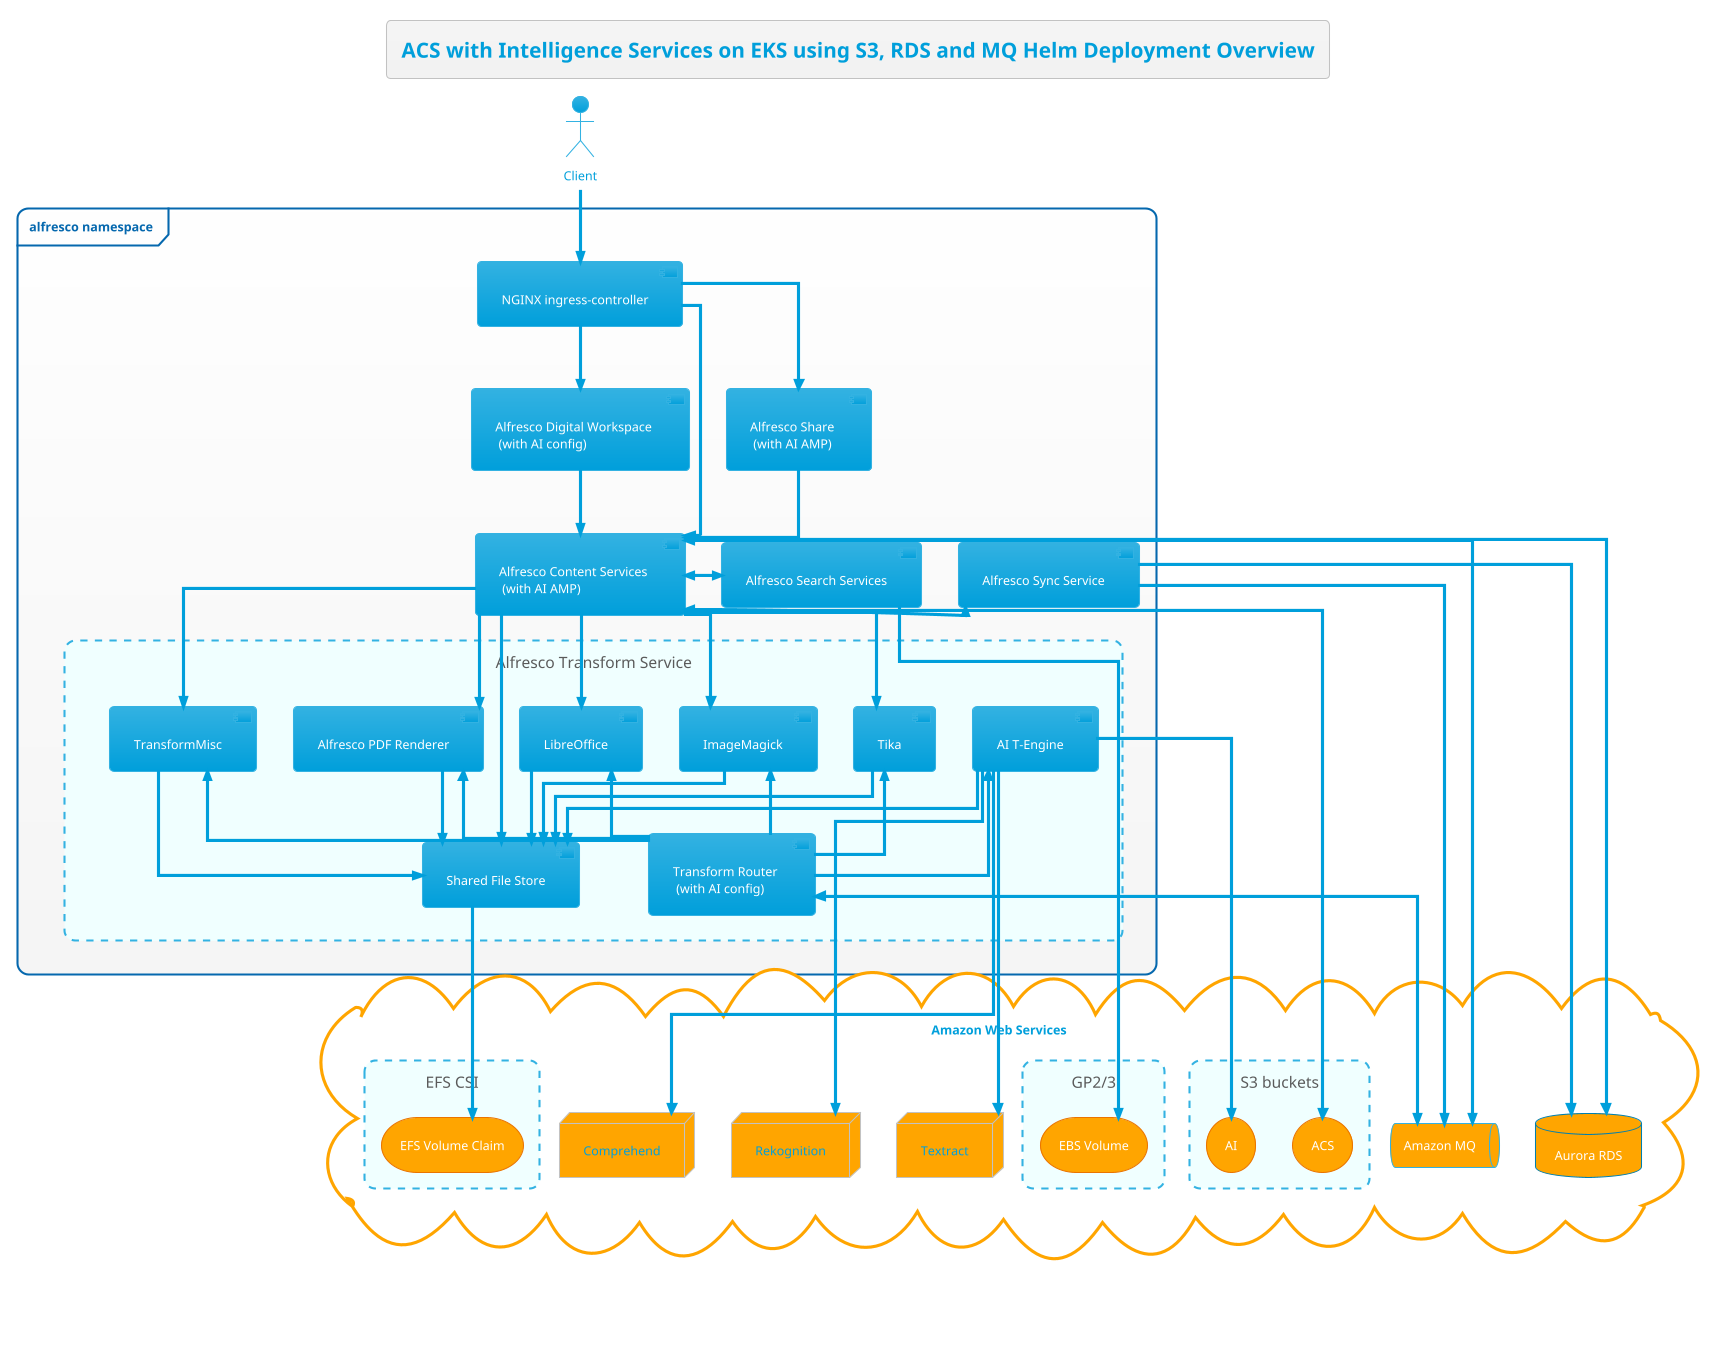 @startuml
!theme bluegray
Title: ACS with Intelligence Services on EKS using S3, RDS and MQ Helm Deployment Overview

skinparam componentStyle uml2
skinparam linetype ortho
skinparam rectangle {
    BorderStyle dashed
    FontSize 15
    FontStyle none
    BackgroundColor Azure
}

skinparam cloud {
    BorderThickness 3
    BorderColor Orange
    BackgroundColor white
    CloudFontSize 15
}

actor Client

frame "alfresco namespace" {
    component "NGINX ingress-controller" as nginx
    together {
        component "Alfresco Digital Workspace \n (with AI config)" as adw
        component "Alfresco Share \n (with AI AMP)" as share
    }
    component "Alfresco Content Services \n (with AI AMP)" as acs
    component "Alfresco Search Services" as ass
    component "Alfresco Sync Service" as sync
    rectangle "Alfresco Transform Service" as ats {
        component "Transform Router \n (with AI config)" as tr
        component "Shared File Store" as sfs
        component "Alfresco PDF Renderer" as pdfr
        component "LibreOffice" as libr
        component "ImageMagick" as img
        component "Tika" as tika
        component "TransformMisc" as misc
        component "AI T-Engine" as aiEngine
    }
}

cloud "Amazon Web Services" {
    rectangle "S3 buckets" {
        storage "ACS" as s3acs #Orange
        storage "AI" as s3ai #Orange
    }
    database "Aurora RDS" as db #Orange
    rectangle "GP2/3" {
        storage "EBS Volume" as ebs #Orange
    }
    rectangle "EFS CSI" {
        storage "EFS Volume Claim" as vc #Orange
    }
    queue "Amazon MQ" as mq #Orange
    node "Comprehend" as comp #Orange
    node "Rekognition" as rek #Orange
    node "Textract" as tex #Orange
}

acs -[hidden]- ats
Client -->> nginx

nginx -->> acs
nginx -->> share
nginx -->> adw

ass -->> ebs
sfs -->> vc
acs -->> s3acs

ass <<->> acs
acs -->> db
acs -->> pdfr
acs -->> libr
acs -->> img
acs -->> tika
acs -->> misc
acs -->> sfs
acs <<-->> mq
tr -up->> pdfr
tr -up->> libr
tr -up->> img
tr -up->> tika
tr -up->> misc
tr -up->> aiEngine
tr <<-->> mq
pdfr -->> sfs
libr -->> sfs
img -->> sfs
tika -->> sfs
misc -->> sfs
share -->> acs
adw -->> acs

sync <<->> acs
sync -->> db
sync -->> mq

aiEngine -->> sfs
aiEngine -->> s3ai
aiEngine -->> comp
aiEngine -->> rek
aiEngine -->> tex

center footer Copyright 2021 Alfresco Software Inc

@enduml
